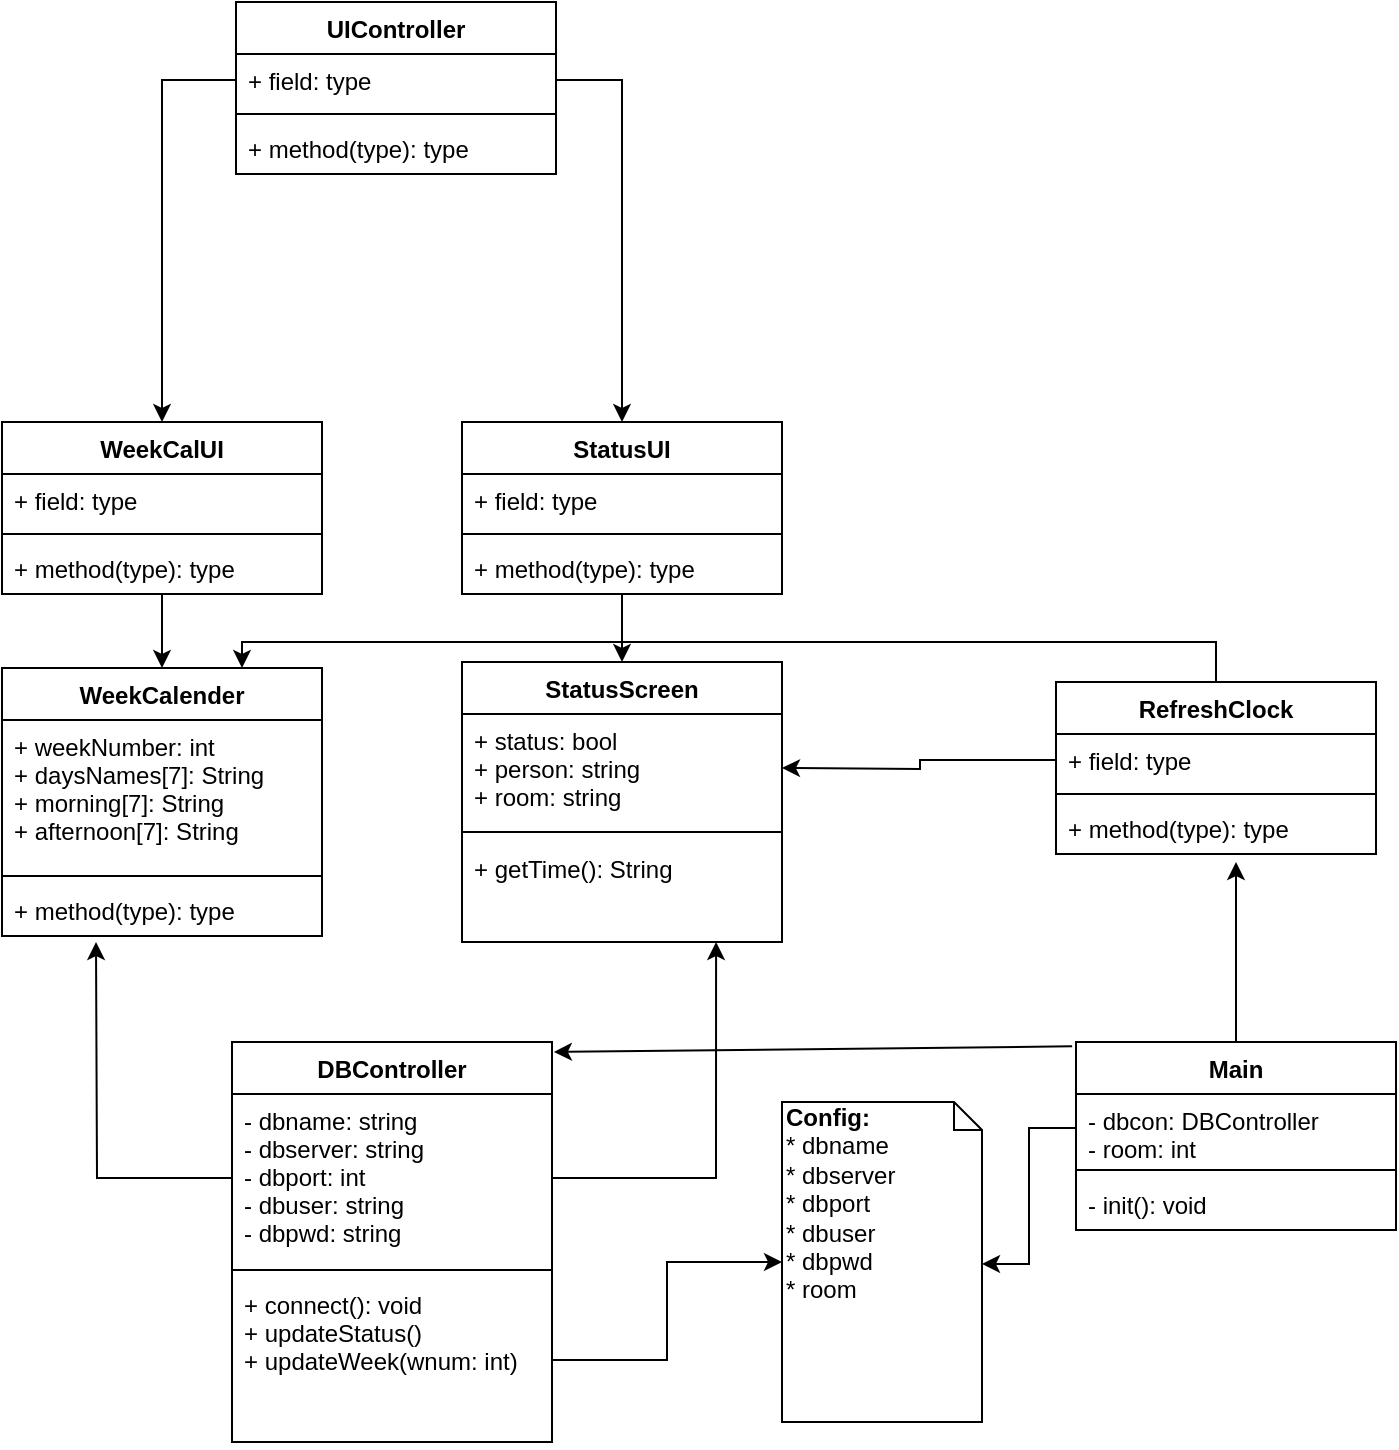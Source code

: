 <mxfile version="12.2.6" type="github" pages="1">
  <diagram id="HVjW1mX6V3TAgQN_aDQb" name="Page-1">
    <mxGraphModel dx="1168" dy="765" grid="1" gridSize="10" guides="1" tooltips="1" connect="1" arrows="1" fold="1" page="1" pageScale="1" pageWidth="827" pageHeight="1169" math="0" shadow="0">
      <root>
        <mxCell id="0"/>
        <mxCell id="1" parent="0"/>
        <mxCell id="R-Dushento2WEz46BiTT-1" value="UIController" style="swimlane;fontStyle=1;align=center;verticalAlign=top;childLayout=stackLayout;horizontal=1;startSize=26;horizontalStack=0;resizeParent=1;resizeParentMax=0;resizeLast=0;collapsible=1;marginBottom=0;" parent="1" vertex="1">
          <mxGeometry x="140" y="80" width="160" height="86" as="geometry"/>
        </mxCell>
        <mxCell id="R-Dushento2WEz46BiTT-2" value="+ field: type" style="text;strokeColor=none;fillColor=none;align=left;verticalAlign=top;spacingLeft=4;spacingRight=4;overflow=hidden;rotatable=0;points=[[0,0.5],[1,0.5]];portConstraint=eastwest;" parent="R-Dushento2WEz46BiTT-1" vertex="1">
          <mxGeometry y="26" width="160" height="26" as="geometry"/>
        </mxCell>
        <mxCell id="R-Dushento2WEz46BiTT-3" value="" style="line;strokeWidth=1;fillColor=none;align=left;verticalAlign=middle;spacingTop=-1;spacingLeft=3;spacingRight=3;rotatable=0;labelPosition=right;points=[];portConstraint=eastwest;" parent="R-Dushento2WEz46BiTT-1" vertex="1">
          <mxGeometry y="52" width="160" height="8" as="geometry"/>
        </mxCell>
        <mxCell id="R-Dushento2WEz46BiTT-4" value="+ method(type): type" style="text;strokeColor=none;fillColor=none;align=left;verticalAlign=top;spacingLeft=4;spacingRight=4;overflow=hidden;rotatable=0;points=[[0,0.5],[1,0.5]];portConstraint=eastwest;" parent="R-Dushento2WEz46BiTT-1" vertex="1">
          <mxGeometry y="60" width="160" height="26" as="geometry"/>
        </mxCell>
        <mxCell id="omWnAhXVgIPRMsU89jUh-1" value="StatusScreen" style="swimlane;fontStyle=1;align=center;verticalAlign=top;childLayout=stackLayout;horizontal=1;startSize=26;horizontalStack=0;resizeParent=1;resizeParentMax=0;resizeLast=0;collapsible=1;marginBottom=0;" vertex="1" parent="1">
          <mxGeometry x="253" y="410" width="160" height="140" as="geometry"/>
        </mxCell>
        <mxCell id="omWnAhXVgIPRMsU89jUh-2" value="+ status: bool&#xa;+ person: string&#xa;+ room: string" style="text;strokeColor=none;fillColor=none;align=left;verticalAlign=top;spacingLeft=4;spacingRight=4;overflow=hidden;rotatable=0;points=[[0,0.5],[1,0.5]];portConstraint=eastwest;" vertex="1" parent="omWnAhXVgIPRMsU89jUh-1">
          <mxGeometry y="26" width="160" height="54" as="geometry"/>
        </mxCell>
        <mxCell id="omWnAhXVgIPRMsU89jUh-3" value="" style="line;strokeWidth=1;fillColor=none;align=left;verticalAlign=middle;spacingTop=-1;spacingLeft=3;spacingRight=3;rotatable=0;labelPosition=right;points=[];portConstraint=eastwest;" vertex="1" parent="omWnAhXVgIPRMsU89jUh-1">
          <mxGeometry y="80" width="160" height="10" as="geometry"/>
        </mxCell>
        <mxCell id="omWnAhXVgIPRMsU89jUh-4" value="+ getTime(): String" style="text;strokeColor=none;fillColor=none;align=left;verticalAlign=top;spacingLeft=4;spacingRight=4;overflow=hidden;rotatable=0;points=[[0,0.5],[1,0.5]];portConstraint=eastwest;" vertex="1" parent="omWnAhXVgIPRMsU89jUh-1">
          <mxGeometry y="90" width="160" height="50" as="geometry"/>
        </mxCell>
        <mxCell id="omWnAhXVgIPRMsU89jUh-5" value="WeekCalender" style="swimlane;fontStyle=1;align=center;verticalAlign=top;childLayout=stackLayout;horizontal=1;startSize=26;horizontalStack=0;resizeParent=1;resizeParentMax=0;resizeLast=0;collapsible=1;marginBottom=0;" vertex="1" parent="1">
          <mxGeometry x="23" y="413" width="160" height="134" as="geometry"/>
        </mxCell>
        <mxCell id="omWnAhXVgIPRMsU89jUh-6" value="+ weekNumber: int&#xa;+ daysNames[7]: String&#xa;+ morning[7]: String&#xa;+ afternoon[7]: String" style="text;strokeColor=none;fillColor=none;align=left;verticalAlign=top;spacingLeft=4;spacingRight=4;overflow=hidden;rotatable=0;points=[[0,0.5],[1,0.5]];portConstraint=eastwest;" vertex="1" parent="omWnAhXVgIPRMsU89jUh-5">
          <mxGeometry y="26" width="160" height="74" as="geometry"/>
        </mxCell>
        <mxCell id="omWnAhXVgIPRMsU89jUh-7" value="" style="line;strokeWidth=1;fillColor=none;align=left;verticalAlign=middle;spacingTop=-1;spacingLeft=3;spacingRight=3;rotatable=0;labelPosition=right;points=[];portConstraint=eastwest;" vertex="1" parent="omWnAhXVgIPRMsU89jUh-5">
          <mxGeometry y="100" width="160" height="8" as="geometry"/>
        </mxCell>
        <mxCell id="omWnAhXVgIPRMsU89jUh-8" value="+ method(type): type" style="text;strokeColor=none;fillColor=none;align=left;verticalAlign=top;spacingLeft=4;spacingRight=4;overflow=hidden;rotatable=0;points=[[0,0.5],[1,0.5]];portConstraint=eastwest;" vertex="1" parent="omWnAhXVgIPRMsU89jUh-5">
          <mxGeometry y="108" width="160" height="26" as="geometry"/>
        </mxCell>
        <mxCell id="omWnAhXVgIPRMsU89jUh-15" value="DBController" style="swimlane;fontStyle=1;align=center;verticalAlign=top;childLayout=stackLayout;horizontal=1;startSize=26;horizontalStack=0;resizeParent=1;resizeParentMax=0;resizeLast=0;collapsible=1;marginBottom=0;" vertex="1" parent="1">
          <mxGeometry x="138" y="600" width="160" height="200" as="geometry"/>
        </mxCell>
        <mxCell id="omWnAhXVgIPRMsU89jUh-16" value="- dbname: string&#xa;- dbserver: string&#xa;- dbport: int&#xa;- dbuser: string&#xa;- dbpwd: string&#xa;" style="text;strokeColor=none;fillColor=none;align=left;verticalAlign=top;spacingLeft=4;spacingRight=4;overflow=hidden;rotatable=0;points=[[0,0.5],[1,0.5]];portConstraint=eastwest;" vertex="1" parent="omWnAhXVgIPRMsU89jUh-15">
          <mxGeometry y="26" width="160" height="84" as="geometry"/>
        </mxCell>
        <mxCell id="omWnAhXVgIPRMsU89jUh-50" value="" style="line;strokeWidth=1;fillColor=none;align=left;verticalAlign=middle;spacingTop=-1;spacingLeft=3;spacingRight=3;rotatable=0;labelPosition=right;points=[];portConstraint=eastwest;" vertex="1" parent="omWnAhXVgIPRMsU89jUh-15">
          <mxGeometry y="110" width="160" height="8" as="geometry"/>
        </mxCell>
        <mxCell id="omWnAhXVgIPRMsU89jUh-18" value="+ connect(): void&#xa;+ updateStatus()&#xa;+ updateWeek(wnum: int)&#xa;" style="text;strokeColor=none;fillColor=none;align=left;verticalAlign=top;spacingLeft=4;spacingRight=4;overflow=hidden;rotatable=0;points=[[0,0.5],[1,0.5]];portConstraint=eastwest;" vertex="1" parent="omWnAhXVgIPRMsU89jUh-15">
          <mxGeometry y="118" width="160" height="82" as="geometry"/>
        </mxCell>
        <mxCell id="omWnAhXVgIPRMsU89jUh-20" style="edgeStyle=orthogonalEdgeStyle;rounded=0;orthogonalLoop=1;jettySize=auto;html=1;exitX=1;exitY=0.5;exitDx=0;exitDy=0;entryX=0.794;entryY=1;entryDx=0;entryDy=0;entryPerimeter=0;" edge="1" parent="1" source="omWnAhXVgIPRMsU89jUh-16" target="omWnAhXVgIPRMsU89jUh-4">
          <mxGeometry relative="1" as="geometry"/>
        </mxCell>
        <mxCell id="omWnAhXVgIPRMsU89jUh-21" style="edgeStyle=orthogonalEdgeStyle;rounded=0;orthogonalLoop=1;jettySize=auto;html=1;exitX=0;exitY=0.5;exitDx=0;exitDy=0;" edge="1" parent="1" source="omWnAhXVgIPRMsU89jUh-16">
          <mxGeometry relative="1" as="geometry">
            <mxPoint x="70" y="550" as="targetPoint"/>
          </mxGeometry>
        </mxCell>
        <mxCell id="omWnAhXVgIPRMsU89jUh-32" style="edgeStyle=orthogonalEdgeStyle;rounded=0;orthogonalLoop=1;jettySize=auto;html=1;exitX=0.5;exitY=1;exitDx=0;exitDy=0;" edge="1" parent="1" source="omWnAhXVgIPRMsU89jUh-22" target="omWnAhXVgIPRMsU89jUh-1">
          <mxGeometry relative="1" as="geometry"/>
        </mxCell>
        <mxCell id="omWnAhXVgIPRMsU89jUh-22" value="StatusUI" style="swimlane;fontStyle=1;align=center;verticalAlign=top;childLayout=stackLayout;horizontal=1;startSize=26;horizontalStack=0;resizeParent=1;resizeParentMax=0;resizeLast=0;collapsible=1;marginBottom=0;" vertex="1" parent="1">
          <mxGeometry x="253" y="290" width="160" height="86" as="geometry"/>
        </mxCell>
        <mxCell id="omWnAhXVgIPRMsU89jUh-23" value="+ field: type" style="text;strokeColor=none;fillColor=none;align=left;verticalAlign=top;spacingLeft=4;spacingRight=4;overflow=hidden;rotatable=0;points=[[0,0.5],[1,0.5]];portConstraint=eastwest;" vertex="1" parent="omWnAhXVgIPRMsU89jUh-22">
          <mxGeometry y="26" width="160" height="26" as="geometry"/>
        </mxCell>
        <mxCell id="omWnAhXVgIPRMsU89jUh-24" value="" style="line;strokeWidth=1;fillColor=none;align=left;verticalAlign=middle;spacingTop=-1;spacingLeft=3;spacingRight=3;rotatable=0;labelPosition=right;points=[];portConstraint=eastwest;" vertex="1" parent="omWnAhXVgIPRMsU89jUh-22">
          <mxGeometry y="52" width="160" height="8" as="geometry"/>
        </mxCell>
        <mxCell id="omWnAhXVgIPRMsU89jUh-25" value="+ method(type): type" style="text;strokeColor=none;fillColor=none;align=left;verticalAlign=top;spacingLeft=4;spacingRight=4;overflow=hidden;rotatable=0;points=[[0,0.5],[1,0.5]];portConstraint=eastwest;" vertex="1" parent="omWnAhXVgIPRMsU89jUh-22">
          <mxGeometry y="60" width="160" height="26" as="geometry"/>
        </mxCell>
        <mxCell id="omWnAhXVgIPRMsU89jUh-33" style="edgeStyle=orthogonalEdgeStyle;rounded=0;orthogonalLoop=1;jettySize=auto;html=1;exitX=0.5;exitY=1;exitDx=0;exitDy=0;entryX=0.5;entryY=0;entryDx=0;entryDy=0;" edge="1" parent="1" source="omWnAhXVgIPRMsU89jUh-26" target="omWnAhXVgIPRMsU89jUh-5">
          <mxGeometry relative="1" as="geometry"/>
        </mxCell>
        <mxCell id="omWnAhXVgIPRMsU89jUh-26" value="WeekCalUI" style="swimlane;fontStyle=1;align=center;verticalAlign=top;childLayout=stackLayout;horizontal=1;startSize=26;horizontalStack=0;resizeParent=1;resizeParentMax=0;resizeLast=0;collapsible=1;marginBottom=0;" vertex="1" parent="1">
          <mxGeometry x="23" y="290" width="160" height="86" as="geometry"/>
        </mxCell>
        <mxCell id="omWnAhXVgIPRMsU89jUh-27" value="+ field: type" style="text;strokeColor=none;fillColor=none;align=left;verticalAlign=top;spacingLeft=4;spacingRight=4;overflow=hidden;rotatable=0;points=[[0,0.5],[1,0.5]];portConstraint=eastwest;" vertex="1" parent="omWnAhXVgIPRMsU89jUh-26">
          <mxGeometry y="26" width="160" height="26" as="geometry"/>
        </mxCell>
        <mxCell id="omWnAhXVgIPRMsU89jUh-28" value="" style="line;strokeWidth=1;fillColor=none;align=left;verticalAlign=middle;spacingTop=-1;spacingLeft=3;spacingRight=3;rotatable=0;labelPosition=right;points=[];portConstraint=eastwest;" vertex="1" parent="omWnAhXVgIPRMsU89jUh-26">
          <mxGeometry y="52" width="160" height="8" as="geometry"/>
        </mxCell>
        <mxCell id="omWnAhXVgIPRMsU89jUh-29" value="+ method(type): type" style="text;strokeColor=none;fillColor=none;align=left;verticalAlign=top;spacingLeft=4;spacingRight=4;overflow=hidden;rotatable=0;points=[[0,0.5],[1,0.5]];portConstraint=eastwest;" vertex="1" parent="omWnAhXVgIPRMsU89jUh-26">
          <mxGeometry y="60" width="160" height="26" as="geometry"/>
        </mxCell>
        <mxCell id="omWnAhXVgIPRMsU89jUh-38" style="edgeStyle=orthogonalEdgeStyle;rounded=0;orthogonalLoop=1;jettySize=auto;html=1;exitX=0.5;exitY=0;exitDx=0;exitDy=0;entryX=0.75;entryY=0;entryDx=0;entryDy=0;" edge="1" parent="1" source="omWnAhXVgIPRMsU89jUh-34" target="omWnAhXVgIPRMsU89jUh-5">
          <mxGeometry relative="1" as="geometry"/>
        </mxCell>
        <mxCell id="omWnAhXVgIPRMsU89jUh-34" value="RefreshClock" style="swimlane;fontStyle=1;align=center;verticalAlign=top;childLayout=stackLayout;horizontal=1;startSize=26;horizontalStack=0;resizeParent=1;resizeParentMax=0;resizeLast=0;collapsible=1;marginBottom=0;" vertex="1" parent="1">
          <mxGeometry x="550" y="420" width="160" height="86" as="geometry"/>
        </mxCell>
        <mxCell id="omWnAhXVgIPRMsU89jUh-35" value="+ field: type" style="text;strokeColor=none;fillColor=none;align=left;verticalAlign=top;spacingLeft=4;spacingRight=4;overflow=hidden;rotatable=0;points=[[0,0.5],[1,0.5]];portConstraint=eastwest;" vertex="1" parent="omWnAhXVgIPRMsU89jUh-34">
          <mxGeometry y="26" width="160" height="26" as="geometry"/>
        </mxCell>
        <mxCell id="omWnAhXVgIPRMsU89jUh-36" value="" style="line;strokeWidth=1;fillColor=none;align=left;verticalAlign=middle;spacingTop=-1;spacingLeft=3;spacingRight=3;rotatable=0;labelPosition=right;points=[];portConstraint=eastwest;" vertex="1" parent="omWnAhXVgIPRMsU89jUh-34">
          <mxGeometry y="52" width="160" height="8" as="geometry"/>
        </mxCell>
        <mxCell id="omWnAhXVgIPRMsU89jUh-37" value="+ method(type): type" style="text;strokeColor=none;fillColor=none;align=left;verticalAlign=top;spacingLeft=4;spacingRight=4;overflow=hidden;rotatable=0;points=[[0,0.5],[1,0.5]];portConstraint=eastwest;" vertex="1" parent="omWnAhXVgIPRMsU89jUh-34">
          <mxGeometry y="60" width="160" height="26" as="geometry"/>
        </mxCell>
        <mxCell id="omWnAhXVgIPRMsU89jUh-39" style="edgeStyle=orthogonalEdgeStyle;rounded=0;orthogonalLoop=1;jettySize=auto;html=1;exitX=0;exitY=0.5;exitDx=0;exitDy=0;" edge="1" parent="1" source="omWnAhXVgIPRMsU89jUh-35">
          <mxGeometry relative="1" as="geometry">
            <mxPoint x="413" y="463" as="targetPoint"/>
          </mxGeometry>
        </mxCell>
        <mxCell id="omWnAhXVgIPRMsU89jUh-45" style="edgeStyle=orthogonalEdgeStyle;rounded=0;orthogonalLoop=1;jettySize=auto;html=1;exitX=0.5;exitY=0;exitDx=0;exitDy=0;" edge="1" parent="1" source="omWnAhXVgIPRMsU89jUh-40">
          <mxGeometry relative="1" as="geometry">
            <mxPoint x="640" y="510" as="targetPoint"/>
          </mxGeometry>
        </mxCell>
        <mxCell id="omWnAhXVgIPRMsU89jUh-40" value="Main" style="swimlane;fontStyle=1;align=center;verticalAlign=top;childLayout=stackLayout;horizontal=1;startSize=26;horizontalStack=0;resizeParent=1;resizeParentMax=0;resizeLast=0;collapsible=1;marginBottom=0;" vertex="1" parent="1">
          <mxGeometry x="560" y="600" width="160" height="94" as="geometry"/>
        </mxCell>
        <mxCell id="omWnAhXVgIPRMsU89jUh-41" value="- dbcon: DBController&#xa;- room: int&#xa;" style="text;strokeColor=none;fillColor=none;align=left;verticalAlign=top;spacingLeft=4;spacingRight=4;overflow=hidden;rotatable=0;points=[[0,0.5],[1,0.5]];portConstraint=eastwest;" vertex="1" parent="omWnAhXVgIPRMsU89jUh-40">
          <mxGeometry y="26" width="160" height="34" as="geometry"/>
        </mxCell>
        <mxCell id="omWnAhXVgIPRMsU89jUh-42" value="" style="line;strokeWidth=1;fillColor=none;align=left;verticalAlign=middle;spacingTop=-1;spacingLeft=3;spacingRight=3;rotatable=0;labelPosition=right;points=[];portConstraint=eastwest;" vertex="1" parent="omWnAhXVgIPRMsU89jUh-40">
          <mxGeometry y="60" width="160" height="8" as="geometry"/>
        </mxCell>
        <mxCell id="omWnAhXVgIPRMsU89jUh-43" value="- init(): void" style="text;strokeColor=none;fillColor=none;align=left;verticalAlign=top;spacingLeft=4;spacingRight=4;overflow=hidden;rotatable=0;points=[[0,0.5],[1,0.5]];portConstraint=eastwest;" vertex="1" parent="omWnAhXVgIPRMsU89jUh-40">
          <mxGeometry y="68" width="160" height="26" as="geometry"/>
        </mxCell>
        <mxCell id="omWnAhXVgIPRMsU89jUh-46" style="edgeStyle=orthogonalEdgeStyle;rounded=0;orthogonalLoop=1;jettySize=auto;html=1;exitX=0;exitY=0.5;exitDx=0;exitDy=0;" edge="1" parent="1" source="R-Dushento2WEz46BiTT-2" target="omWnAhXVgIPRMsU89jUh-26">
          <mxGeometry relative="1" as="geometry"/>
        </mxCell>
        <mxCell id="omWnAhXVgIPRMsU89jUh-47" style="edgeStyle=orthogonalEdgeStyle;rounded=0;orthogonalLoop=1;jettySize=auto;html=1;exitX=1;exitY=0.5;exitDx=0;exitDy=0;entryX=0.5;entryY=0;entryDx=0;entryDy=0;" edge="1" parent="1" source="R-Dushento2WEz46BiTT-2" target="omWnAhXVgIPRMsU89jUh-22">
          <mxGeometry relative="1" as="geometry"/>
        </mxCell>
        <mxCell id="omWnAhXVgIPRMsU89jUh-48" value="&lt;div&gt;&lt;b&gt;Config:&lt;/b&gt;&lt;/div&gt;&lt;div&gt;* dbname&lt;/div&gt;&lt;div&gt;* dbserver&lt;/div&gt;&lt;div&gt;* dbport&lt;/div&gt;&lt;div&gt;* dbuser&lt;/div&gt;&lt;div&gt;* dbpwd&lt;/div&gt;&lt;div&gt;* room&lt;br&gt;&lt;/div&gt;" style="shape=note;whiteSpace=wrap;html=1;size=14;verticalAlign=top;align=left;spacingTop=-6;" vertex="1" parent="1">
          <mxGeometry x="413" y="630" width="100" height="160" as="geometry"/>
        </mxCell>
        <mxCell id="omWnAhXVgIPRMsU89jUh-51" value="" style="endArrow=classic;html=1;exitX=-0.012;exitY=0.023;exitDx=0;exitDy=0;exitPerimeter=0;entryX=1.006;entryY=0.025;entryDx=0;entryDy=0;entryPerimeter=0;" edge="1" parent="1" source="omWnAhXVgIPRMsU89jUh-40" target="omWnAhXVgIPRMsU89jUh-15">
          <mxGeometry width="50" height="50" relative="1" as="geometry">
            <mxPoint x="20" y="870" as="sourcePoint"/>
            <mxPoint x="70" y="820" as="targetPoint"/>
          </mxGeometry>
        </mxCell>
        <mxCell id="omWnAhXVgIPRMsU89jUh-52" style="edgeStyle=orthogonalEdgeStyle;rounded=0;orthogonalLoop=1;jettySize=auto;html=1;exitX=1;exitY=0.5;exitDx=0;exitDy=0;entryX=0;entryY=0.5;entryDx=0;entryDy=0;entryPerimeter=0;" edge="1" parent="1" source="omWnAhXVgIPRMsU89jUh-18" target="omWnAhXVgIPRMsU89jUh-48">
          <mxGeometry relative="1" as="geometry"/>
        </mxCell>
        <mxCell id="omWnAhXVgIPRMsU89jUh-53" style="edgeStyle=orthogonalEdgeStyle;rounded=0;orthogonalLoop=1;jettySize=auto;html=1;exitX=0;exitY=0.5;exitDx=0;exitDy=0;entryX=1;entryY=0.506;entryDx=0;entryDy=0;entryPerimeter=0;" edge="1" parent="1" source="omWnAhXVgIPRMsU89jUh-41" target="omWnAhXVgIPRMsU89jUh-48">
          <mxGeometry relative="1" as="geometry"/>
        </mxCell>
      </root>
    </mxGraphModel>
  </diagram>
</mxfile>
